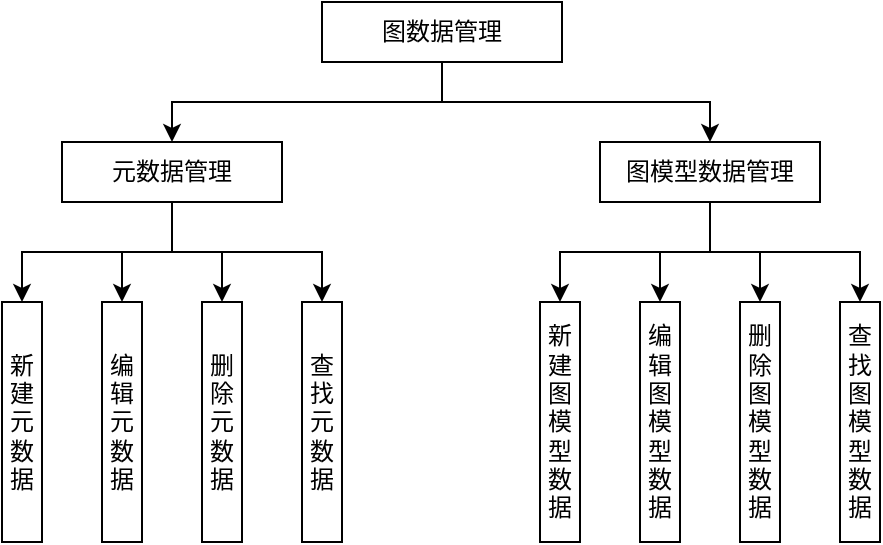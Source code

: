 <mxfile version="21.7.2" type="github">
  <diagram name="第 1 页" id="QJrIhMqrCmgziRkAeoBt">
    <mxGraphModel dx="628" dy="329" grid="1" gridSize="10" guides="1" tooltips="1" connect="1" arrows="1" fold="1" page="1" pageScale="1" pageWidth="827" pageHeight="1169" math="0" shadow="0">
      <root>
        <mxCell id="0" />
        <mxCell id="1" parent="0" />
        <mxCell id="6lNm-xKpeVOg1SQAX2XG-13" style="edgeStyle=orthogonalEdgeStyle;rounded=0;orthogonalLoop=1;jettySize=auto;html=1;exitX=0.5;exitY=1;exitDx=0;exitDy=0;entryX=0.5;entryY=0;entryDx=0;entryDy=0;" edge="1" parent="1" source="6lNm-xKpeVOg1SQAX2XG-1" target="6lNm-xKpeVOg1SQAX2XG-3">
          <mxGeometry relative="1" as="geometry" />
        </mxCell>
        <mxCell id="6lNm-xKpeVOg1SQAX2XG-15" style="edgeStyle=orthogonalEdgeStyle;rounded=0;orthogonalLoop=1;jettySize=auto;html=1;exitX=0.5;exitY=1;exitDx=0;exitDy=0;entryX=0.5;entryY=0;entryDx=0;entryDy=0;" edge="1" parent="1" source="6lNm-xKpeVOg1SQAX2XG-1" target="6lNm-xKpeVOg1SQAX2XG-4">
          <mxGeometry relative="1" as="geometry" />
        </mxCell>
        <mxCell id="6lNm-xKpeVOg1SQAX2XG-1" value="图数据管理" style="rounded=0;whiteSpace=wrap;html=1;" vertex="1" parent="1">
          <mxGeometry x="220" y="90" width="120" height="30" as="geometry" />
        </mxCell>
        <mxCell id="6lNm-xKpeVOg1SQAX2XG-16" style="edgeStyle=orthogonalEdgeStyle;rounded=0;orthogonalLoop=1;jettySize=auto;html=1;exitX=0.5;exitY=1;exitDx=0;exitDy=0;entryX=0.5;entryY=0;entryDx=0;entryDy=0;" edge="1" parent="1" source="6lNm-xKpeVOg1SQAX2XG-3" target="6lNm-xKpeVOg1SQAX2XG-5">
          <mxGeometry relative="1" as="geometry" />
        </mxCell>
        <mxCell id="6lNm-xKpeVOg1SQAX2XG-17" style="edgeStyle=orthogonalEdgeStyle;rounded=0;orthogonalLoop=1;jettySize=auto;html=1;exitX=0.5;exitY=1;exitDx=0;exitDy=0;entryX=0.5;entryY=0;entryDx=0;entryDy=0;" edge="1" parent="1" source="6lNm-xKpeVOg1SQAX2XG-3" target="6lNm-xKpeVOg1SQAX2XG-6">
          <mxGeometry relative="1" as="geometry" />
        </mxCell>
        <mxCell id="6lNm-xKpeVOg1SQAX2XG-18" style="edgeStyle=orthogonalEdgeStyle;rounded=0;orthogonalLoop=1;jettySize=auto;html=1;exitX=0.5;exitY=1;exitDx=0;exitDy=0;entryX=0.5;entryY=0;entryDx=0;entryDy=0;" edge="1" parent="1" source="6lNm-xKpeVOg1SQAX2XG-3" target="6lNm-xKpeVOg1SQAX2XG-7">
          <mxGeometry relative="1" as="geometry" />
        </mxCell>
        <mxCell id="6lNm-xKpeVOg1SQAX2XG-19" style="edgeStyle=orthogonalEdgeStyle;rounded=0;orthogonalLoop=1;jettySize=auto;html=1;exitX=0.5;exitY=1;exitDx=0;exitDy=0;entryX=0.5;entryY=0;entryDx=0;entryDy=0;" edge="1" parent="1" source="6lNm-xKpeVOg1SQAX2XG-3" target="6lNm-xKpeVOg1SQAX2XG-8">
          <mxGeometry relative="1" as="geometry" />
        </mxCell>
        <mxCell id="6lNm-xKpeVOg1SQAX2XG-3" value="元数据管理" style="rounded=0;whiteSpace=wrap;html=1;" vertex="1" parent="1">
          <mxGeometry x="90" y="160" width="110" height="30" as="geometry" />
        </mxCell>
        <mxCell id="6lNm-xKpeVOg1SQAX2XG-20" style="edgeStyle=orthogonalEdgeStyle;rounded=0;orthogonalLoop=1;jettySize=auto;html=1;exitX=0.5;exitY=1;exitDx=0;exitDy=0;entryX=0.5;entryY=0;entryDx=0;entryDy=0;" edge="1" parent="1" source="6lNm-xKpeVOg1SQAX2XG-4" target="6lNm-xKpeVOg1SQAX2XG-9">
          <mxGeometry relative="1" as="geometry" />
        </mxCell>
        <mxCell id="6lNm-xKpeVOg1SQAX2XG-21" style="edgeStyle=orthogonalEdgeStyle;rounded=0;orthogonalLoop=1;jettySize=auto;html=1;exitX=0.5;exitY=1;exitDx=0;exitDy=0;entryX=0.5;entryY=0;entryDx=0;entryDy=0;" edge="1" parent="1" source="6lNm-xKpeVOg1SQAX2XG-4" target="6lNm-xKpeVOg1SQAX2XG-10">
          <mxGeometry relative="1" as="geometry" />
        </mxCell>
        <mxCell id="6lNm-xKpeVOg1SQAX2XG-22" style="edgeStyle=orthogonalEdgeStyle;rounded=0;orthogonalLoop=1;jettySize=auto;html=1;exitX=0.5;exitY=1;exitDx=0;exitDy=0;entryX=0.5;entryY=0;entryDx=0;entryDy=0;" edge="1" parent="1" source="6lNm-xKpeVOg1SQAX2XG-4" target="6lNm-xKpeVOg1SQAX2XG-11">
          <mxGeometry relative="1" as="geometry" />
        </mxCell>
        <mxCell id="6lNm-xKpeVOg1SQAX2XG-23" style="edgeStyle=orthogonalEdgeStyle;rounded=0;orthogonalLoop=1;jettySize=auto;html=1;exitX=0.5;exitY=1;exitDx=0;exitDy=0;entryX=0.5;entryY=0;entryDx=0;entryDy=0;" edge="1" parent="1" source="6lNm-xKpeVOg1SQAX2XG-4" target="6lNm-xKpeVOg1SQAX2XG-12">
          <mxGeometry relative="1" as="geometry" />
        </mxCell>
        <mxCell id="6lNm-xKpeVOg1SQAX2XG-4" value="图模型数据管理" style="rounded=0;whiteSpace=wrap;html=1;" vertex="1" parent="1">
          <mxGeometry x="359" y="160" width="110" height="30" as="geometry" />
        </mxCell>
        <mxCell id="6lNm-xKpeVOg1SQAX2XG-5" value="新建元数据" style="rounded=0;whiteSpace=wrap;html=1;" vertex="1" parent="1">
          <mxGeometry x="60" y="240" width="20" height="120" as="geometry" />
        </mxCell>
        <mxCell id="6lNm-xKpeVOg1SQAX2XG-6" value="编辑元数据" style="rounded=0;whiteSpace=wrap;html=1;" vertex="1" parent="1">
          <mxGeometry x="110" y="240" width="20" height="120" as="geometry" />
        </mxCell>
        <mxCell id="6lNm-xKpeVOg1SQAX2XG-7" value="删除元数据" style="rounded=0;whiteSpace=wrap;html=1;" vertex="1" parent="1">
          <mxGeometry x="160" y="240" width="20" height="120" as="geometry" />
        </mxCell>
        <mxCell id="6lNm-xKpeVOg1SQAX2XG-8" value="查找元数据" style="rounded=0;whiteSpace=wrap;html=1;" vertex="1" parent="1">
          <mxGeometry x="210" y="240" width="20" height="120" as="geometry" />
        </mxCell>
        <mxCell id="6lNm-xKpeVOg1SQAX2XG-9" value="新建图模型数据" style="rounded=0;whiteSpace=wrap;html=1;" vertex="1" parent="1">
          <mxGeometry x="329" y="240" width="20" height="120" as="geometry" />
        </mxCell>
        <mxCell id="6lNm-xKpeVOg1SQAX2XG-10" value="编辑图模型数据" style="rounded=0;whiteSpace=wrap;html=1;" vertex="1" parent="1">
          <mxGeometry x="379" y="240" width="20" height="120" as="geometry" />
        </mxCell>
        <mxCell id="6lNm-xKpeVOg1SQAX2XG-11" value="删除图模型数据" style="rounded=0;whiteSpace=wrap;html=1;" vertex="1" parent="1">
          <mxGeometry x="429" y="240" width="20" height="120" as="geometry" />
        </mxCell>
        <mxCell id="6lNm-xKpeVOg1SQAX2XG-12" value="查找图模型数据" style="rounded=0;whiteSpace=wrap;html=1;" vertex="1" parent="1">
          <mxGeometry x="479" y="240" width="20" height="120" as="geometry" />
        </mxCell>
      </root>
    </mxGraphModel>
  </diagram>
</mxfile>

